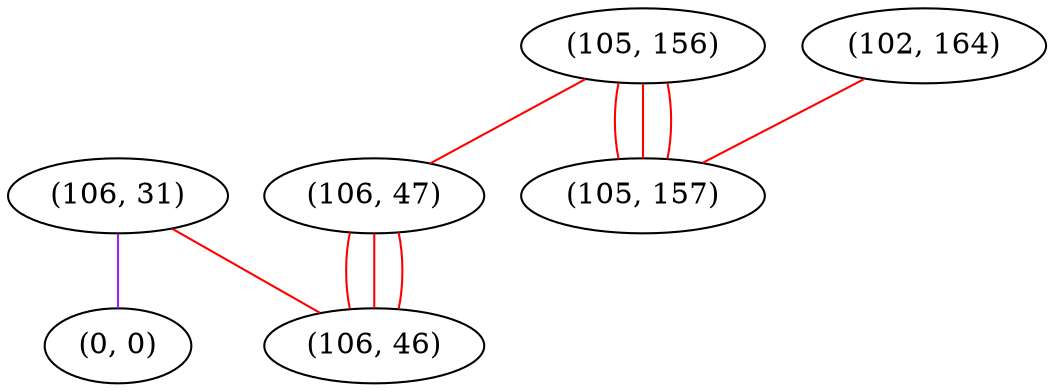 graph "" {
"(106, 31)";
"(102, 164)";
"(0, 0)";
"(105, 156)";
"(106, 47)";
"(105, 157)";
"(106, 46)";
"(106, 31)" -- "(106, 46)"  [color=red, key=0, weight=1];
"(106, 31)" -- "(0, 0)"  [color=purple, key=0, weight=4];
"(102, 164)" -- "(105, 157)"  [color=red, key=0, weight=1];
"(105, 156)" -- "(106, 47)"  [color=red, key=0, weight=1];
"(105, 156)" -- "(105, 157)"  [color=red, key=0, weight=1];
"(105, 156)" -- "(105, 157)"  [color=red, key=1, weight=1];
"(105, 156)" -- "(105, 157)"  [color=red, key=2, weight=1];
"(106, 47)" -- "(106, 46)"  [color=red, key=0, weight=1];
"(106, 47)" -- "(106, 46)"  [color=red, key=1, weight=1];
"(106, 47)" -- "(106, 46)"  [color=red, key=2, weight=1];
}
